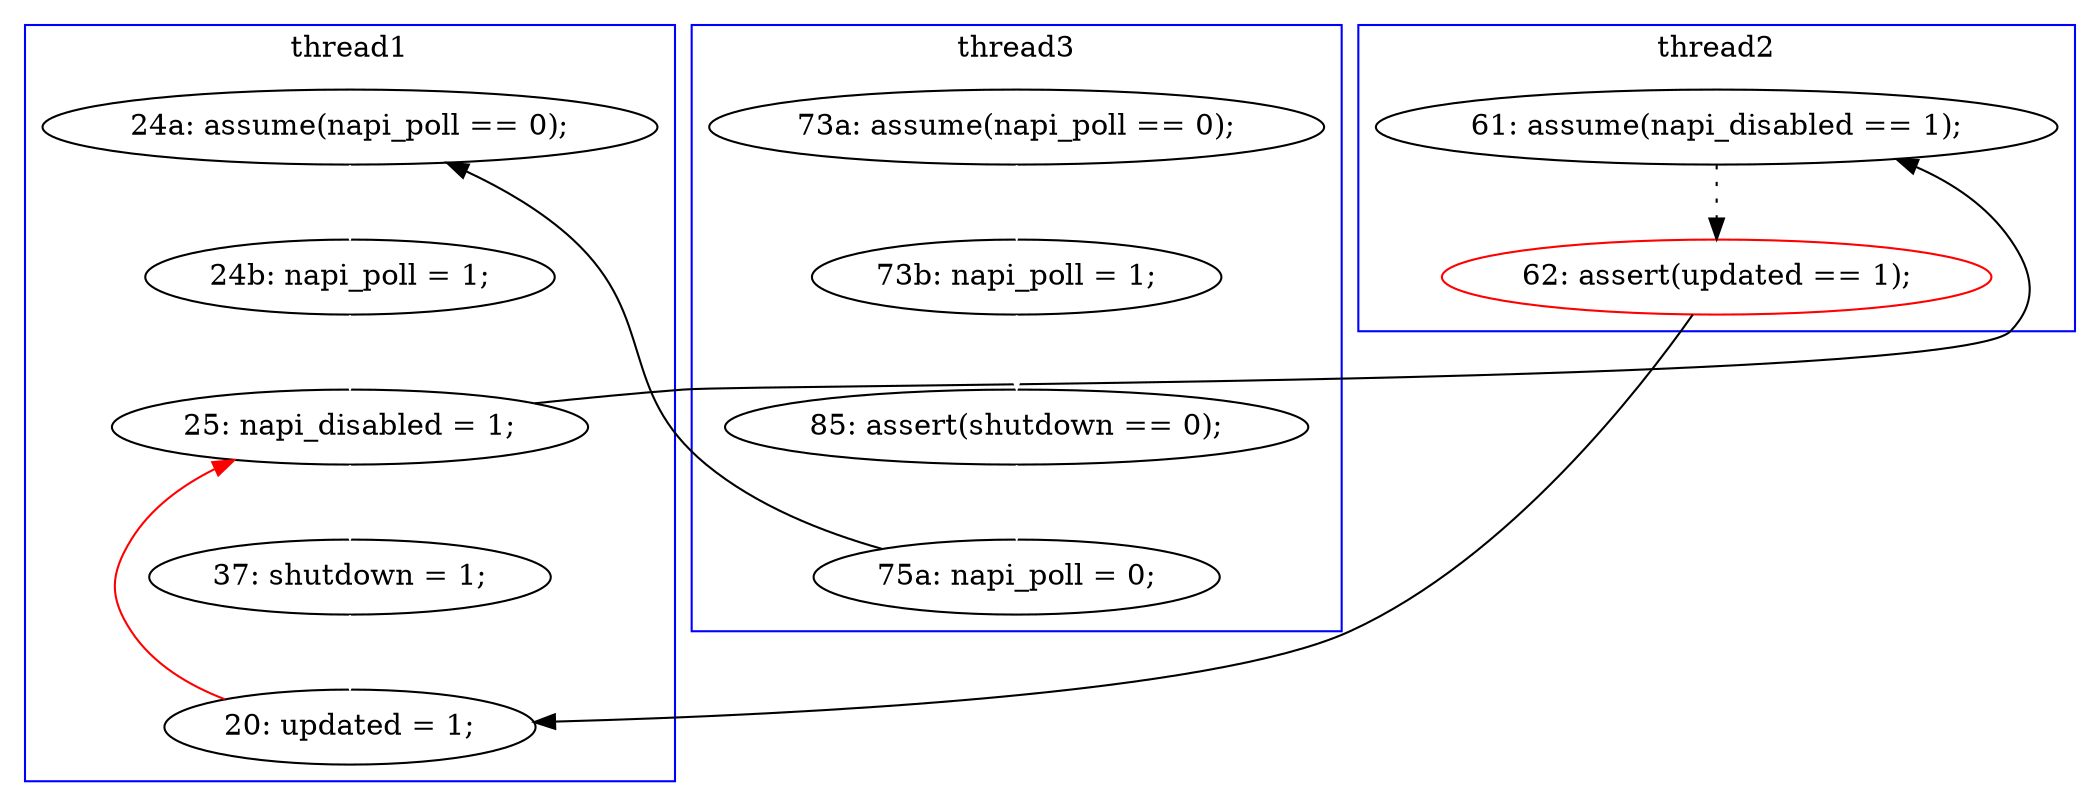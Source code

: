 digraph Counterexample {
	25 -> 26 [color = white, style = solid]
	35 -> 41 [color = white, style = solid]
	26 -> 31 [color = white, style = solid]
	24 -> 25 [color = black, style = solid, constraint = false]
	41 -> 31 [color = red, style = solid, constraint = false]
	31 -> 38 [color = black, style = solid, constraint = false]
	14 -> 15 [color = white, style = solid]
	39 -> 41 [color = black, style = solid, constraint = false]
	38 -> 39 [color = black, style = dotted]
	31 -> 35 [color = white, style = solid]
	20 -> 24 [color = white, style = solid]
	15 -> 20 [color = white, style = solid]
	subgraph cluster3 {
		label = thread3
		color = blue
		24  [label = "75a: napi_poll = 0;"]
		15  [label = "73b: napi_poll = 1;"]
		20  [label = "85: assert(shutdown == 0);"]
		14  [label = "73a: assume(napi_poll == 0);"]
	}
	subgraph cluster1 {
		label = thread1
		color = blue
		41  [label = "20: updated = 1;"]
		26  [label = "24b: napi_poll = 1;"]
		31  [label = "25: napi_disabled = 1;"]
		35  [label = "37: shutdown = 1;"]
		25  [label = "24a: assume(napi_poll == 0);"]
	}
	subgraph cluster2 {
		label = thread2
		color = blue
		39  [label = "62: assert(updated == 1);", color = red]
		38  [label = "61: assume(napi_disabled == 1);"]
	}
}
